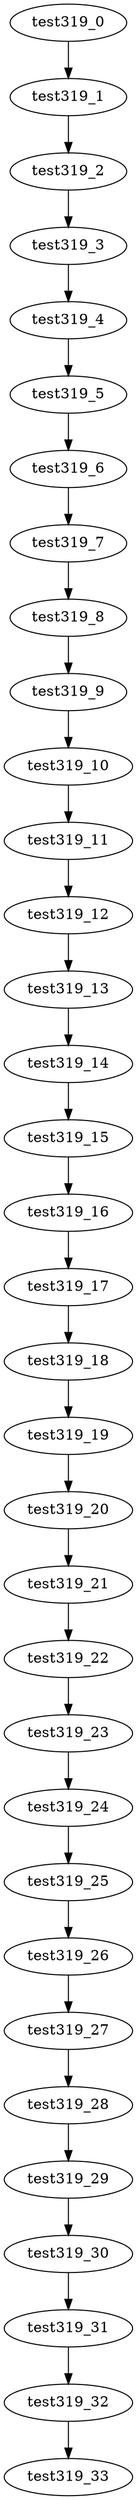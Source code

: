 digraph G {
test319_0->test319_1;
test319_1->test319_2;
test319_2->test319_3;
test319_3->test319_4;
test319_4->test319_5;
test319_5->test319_6;
test319_6->test319_7;
test319_7->test319_8;
test319_8->test319_9;
test319_9->test319_10;
test319_10->test319_11;
test319_11->test319_12;
test319_12->test319_13;
test319_13->test319_14;
test319_14->test319_15;
test319_15->test319_16;
test319_16->test319_17;
test319_17->test319_18;
test319_18->test319_19;
test319_19->test319_20;
test319_20->test319_21;
test319_21->test319_22;
test319_22->test319_23;
test319_23->test319_24;
test319_24->test319_25;
test319_25->test319_26;
test319_26->test319_27;
test319_27->test319_28;
test319_28->test319_29;
test319_29->test319_30;
test319_30->test319_31;
test319_31->test319_32;
test319_32->test319_33;

}
